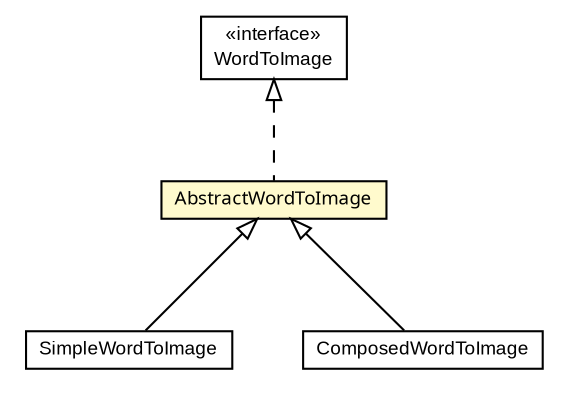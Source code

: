 #!/usr/local/bin/dot
#
# Class diagram 
# Generated by UmlGraph version 4.6 (http://www.spinellis.gr/sw/umlgraph)
#

digraph G {
	edge [fontname="arial",fontsize=10,labelfontname="arial",labelfontsize=10];
	node [fontname="arial",fontsize=10,shape=plaintext];
	// com.octo.captcha.component.image.wordtoimage.WordToImage
	c11010 [label=<<table border="0" cellborder="1" cellspacing="0" cellpadding="2" port="p" href="./WordToImage.html">
		<tr><td><table border="0" cellspacing="0" cellpadding="1">
			<tr><td> &laquo;interface&raquo; </td></tr>
			<tr><td> WordToImage </td></tr>
		</table></td></tr>
		</table>>, fontname="arial", fontcolor="black", fontsize=9.0];
	// com.octo.captcha.component.image.wordtoimage.SimpleWordToImage
	c11011 [label=<<table border="0" cellborder="1" cellspacing="0" cellpadding="2" port="p" href="./SimpleWordToImage.html">
		<tr><td><table border="0" cellspacing="0" cellpadding="1">
			<tr><td> SimpleWordToImage </td></tr>
		</table></td></tr>
		</table>>, fontname="arial", fontcolor="black", fontsize=9.0];
	// com.octo.captcha.component.image.wordtoimage.ComposedWordToImage
	c11014 [label=<<table border="0" cellborder="1" cellspacing="0" cellpadding="2" port="p" href="./ComposedWordToImage.html">
		<tr><td><table border="0" cellspacing="0" cellpadding="1">
			<tr><td> ComposedWordToImage </td></tr>
		</table></td></tr>
		</table>>, fontname="arial", fontcolor="black", fontsize=9.0];
	// com.octo.captcha.component.image.wordtoimage.AbstractWordToImage
	c11015 [label=<<table border="0" cellborder="1" cellspacing="0" cellpadding="2" port="p" bgcolor="lemonChiffon" href="./AbstractWordToImage.html">
		<tr><td><table border="0" cellspacing="0" cellpadding="1">
			<tr><td><font face="ariali"> AbstractWordToImage </font></td></tr>
		</table></td></tr>
		</table>>, fontname="arial", fontcolor="black", fontsize=9.0];
	//com.octo.captcha.component.image.wordtoimage.SimpleWordToImage extends com.octo.captcha.component.image.wordtoimage.AbstractWordToImage
	c11015:p -> c11011:p [dir=back,arrowtail=empty];
	//com.octo.captcha.component.image.wordtoimage.ComposedWordToImage extends com.octo.captcha.component.image.wordtoimage.AbstractWordToImage
	c11015:p -> c11014:p [dir=back,arrowtail=empty];
	//com.octo.captcha.component.image.wordtoimage.AbstractWordToImage implements com.octo.captcha.component.image.wordtoimage.WordToImage
	c11010:p -> c11015:p [dir=back,arrowtail=empty,style=dashed];
}


